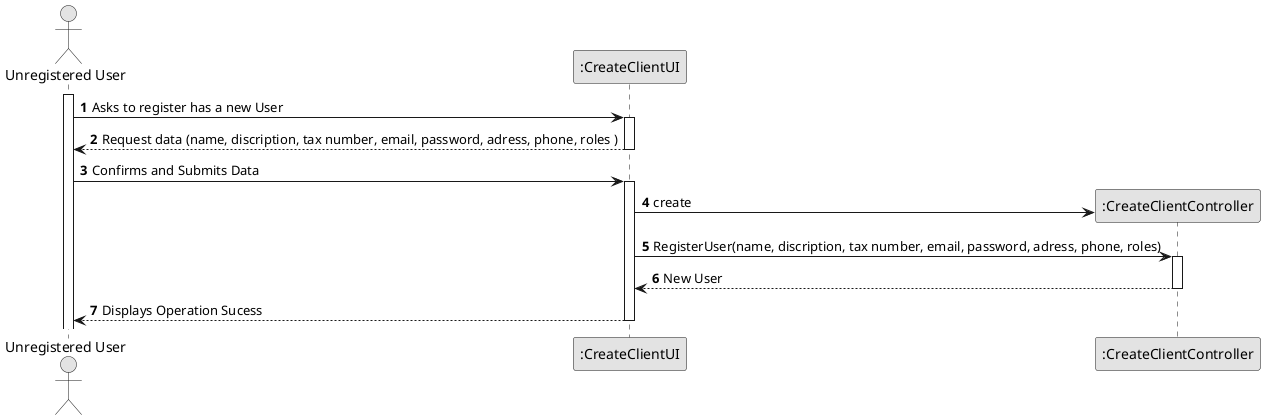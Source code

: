 @startuml
skinparam monochrome true
skinparam packageStyle rectangle
skinparam shadowing false

autonumber

'hide footbox
actor "Unregistered User" as ADM
participant ":CreateClientUI" as UI
participant ":CreateClientController" as CTRL


activate ADM

        ADM -> UI : Asks to register has a new User
        activate UI

            UI --> ADM : Request data (name, discription, tax number, email, password, adress, phone, roles )
        deactivate UI

        ADM -> UI : Confirms and Submits Data
        activate UI
            UI -> CTRL** : create

            UI -> CTRL : RegisterUser(name, discription, tax number, email, password, adress, phone, roles)
            activate CTRL


    CTRL --> UI : New User
            deactivate CTRL

            UI --> ADM : Displays Operation Sucess
        deactivate UI


@enduml